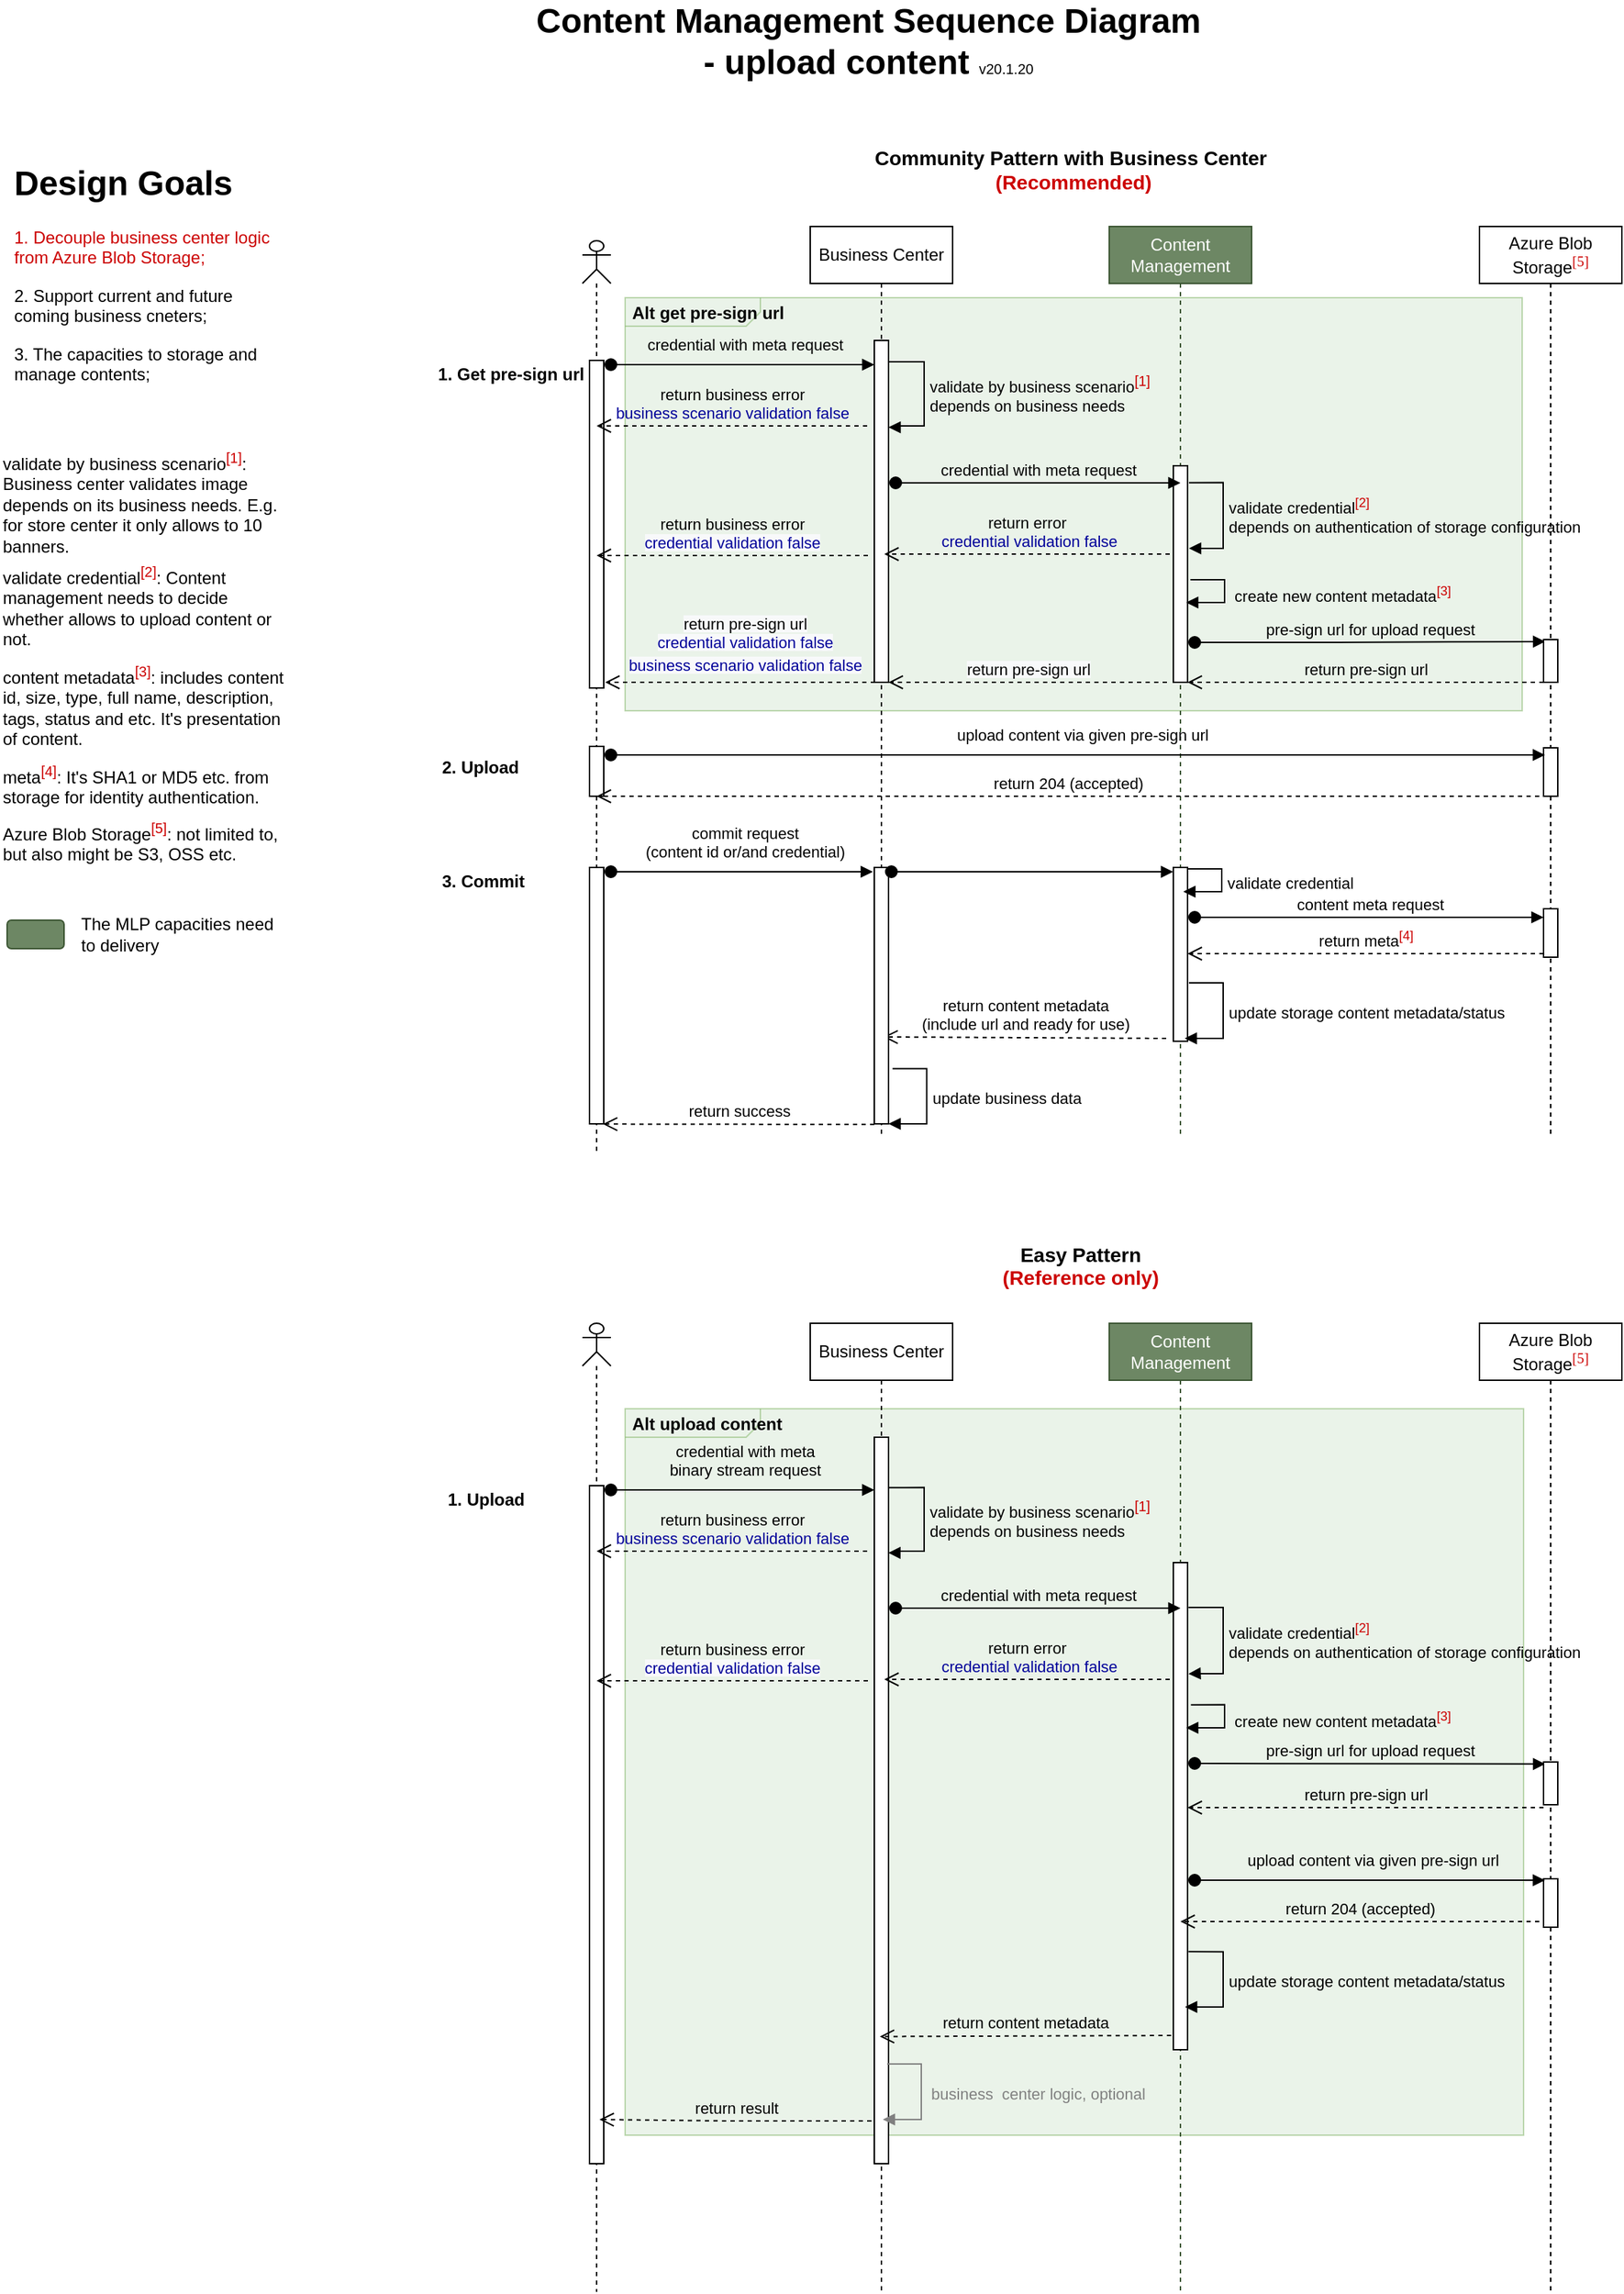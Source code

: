 <mxfile version="12.5.5" type="github">
  <diagram id="Se-Glehy01dl6wNR-q-G" name="Uploading User Case">
    <mxGraphModel dx="4047" dy="946" grid="1" gridSize="10" guides="1" tooltips="1" connect="1" arrows="1" fold="1" page="1" pageScale="1" pageWidth="827" pageHeight="1169" math="0" shadow="0">
      <root>
        <mxCell id="0"/>
        <mxCell id="1" parent="0"/>
        <mxCell id="lDLZ59sCFjgZFas71iTA-26" value="&lt;p style=&quot;margin: 0px ; margin-top: 4px ; margin-left: 5px ; text-align: left&quot;&gt;&lt;b&gt;Alt&lt;/b&gt; &lt;b&gt;get pre-sign url&lt;/b&gt;&lt;/p&gt;" style="html=1;shape=mxgraph.sysml.package;overflow=fill;labelX=95;align=left;spacingLeft=5;verticalAlign=top;spacingTop=-3;fillColor=#d5e8d4;strokeColor=#82b366;opacity=50;" parent="1" vertex="1">
          <mxGeometry x="-2021" y="260" width="630" height="290" as="geometry"/>
        </mxCell>
        <mxCell id="fI2PRTh5zaHvBNYzc2sx-4" value="Content Management" style="shape=umlLifeline;perimeter=lifelinePerimeter;whiteSpace=wrap;html=1;container=1;collapsible=0;recursiveResize=0;outlineConnect=0;fillColor=#6d8764;strokeColor=#3A5431;fontColor=#ffffff;" parent="1" vertex="1">
          <mxGeometry x="-1681" y="210" width="100" height="640" as="geometry"/>
        </mxCell>
        <mxCell id="fI2PRTh5zaHvBNYzc2sx-18" value="" style="html=1;points=[];perimeter=orthogonalPerimeter;" parent="fI2PRTh5zaHvBNYzc2sx-4" vertex="1">
          <mxGeometry x="45" y="168" width="10" height="152" as="geometry"/>
        </mxCell>
        <mxCell id="lDLZ59sCFjgZFas71iTA-8" value="pre-sign url for upload request" style="html=1;verticalAlign=bottom;startArrow=oval;startFill=1;endArrow=block;startSize=8;labelBackgroundColor=none;entryX=0.116;entryY=0.047;entryDx=0;entryDy=0;entryPerimeter=0;" parent="fI2PRTh5zaHvBNYzc2sx-4" target="lDLZ59sCFjgZFas71iTA-6" edge="1">
          <mxGeometry width="60" relative="1" as="geometry">
            <mxPoint x="60" y="292" as="sourcePoint"/>
            <mxPoint x="309.5" y="292" as="targetPoint"/>
            <Array as="points">
              <mxPoint x="150.5" y="292"/>
            </Array>
          </mxGeometry>
        </mxCell>
        <mxCell id="fI2PRTh5zaHvBNYzc2sx-2" value="" style="shape=umlLifeline;participant=umlActor;perimeter=lifelinePerimeter;whiteSpace=wrap;html=1;container=1;collapsible=0;recursiveResize=0;verticalAlign=top;spacingTop=36;labelBackgroundColor=#ffffff;outlineConnect=0;size=30;" parent="1" vertex="1">
          <mxGeometry x="-2051" y="220" width="20" height="640" as="geometry"/>
        </mxCell>
        <mxCell id="lDLZ59sCFjgZFas71iTA-12" value="" style="html=1;points=[];perimeter=orthogonalPerimeter;align=left;" parent="fI2PRTh5zaHvBNYzc2sx-2" vertex="1">
          <mxGeometry x="5" y="355" width="10" height="35" as="geometry"/>
        </mxCell>
        <mxCell id="lDLZ59sCFjgZFas71iTA-16" value="" style="html=1;points=[];perimeter=orthogonalPerimeter;align=left;" parent="fI2PRTh5zaHvBNYzc2sx-2" vertex="1">
          <mxGeometry x="5" y="440" width="10" height="180" as="geometry"/>
        </mxCell>
        <mxCell id="fI2PRTh5zaHvBNYzc2sx-3" value="Business Center" style="shape=umlLifeline;perimeter=lifelinePerimeter;whiteSpace=wrap;html=1;container=1;collapsible=0;recursiveResize=0;outlineConnect=0;" parent="1" vertex="1">
          <mxGeometry x="-1891" y="210" width="100" height="640" as="geometry"/>
        </mxCell>
        <mxCell id="fI2PRTh5zaHvBNYzc2sx-9" value="" style="html=1;points=[];perimeter=orthogonalPerimeter;" parent="fI2PRTh5zaHvBNYzc2sx-3" vertex="1">
          <mxGeometry x="45" y="80" width="10" height="240" as="geometry"/>
        </mxCell>
        <mxCell id="fI2PRTh5zaHvBNYzc2sx-5" value="Azure Blob Storage&lt;sup style=&quot;color: rgb(0 , 0 , 0) ; font-family: &amp;#34;quot&amp;#34; ; font-style: normal ; font-variant: normal ; font-weight: 400 ; letter-spacing: normal ; text-align: left ; text-decoration: none ; text-indent: 0px ; text-transform: none ; white-space: nowrap ; word-spacing: 0px&quot;&gt;&lt;font color=&quot;#cc0000&quot;&gt;[5]&lt;/font&gt;&lt;/sup&gt;" style="shape=umlLifeline;perimeter=lifelinePerimeter;whiteSpace=wrap;html=1;container=1;collapsible=0;recursiveResize=0;outlineConnect=0;" parent="1" vertex="1">
          <mxGeometry x="-1421" y="210" width="100" height="640" as="geometry"/>
        </mxCell>
        <mxCell id="lDLZ59sCFjgZFas71iTA-6" value="" style="html=1;points=[];perimeter=orthogonalPerimeter;" parent="fI2PRTh5zaHvBNYzc2sx-5" vertex="1">
          <mxGeometry x="45" y="290" width="10" height="30" as="geometry"/>
        </mxCell>
        <mxCell id="lDLZ59sCFjgZFas71iTA-13" value="" style="html=1;points=[];perimeter=orthogonalPerimeter;" parent="fI2PRTh5zaHvBNYzc2sx-5" vertex="1">
          <mxGeometry x="45" y="366" width="10" height="34" as="geometry"/>
        </mxCell>
        <mxCell id="lDLZ59sCFjgZFas71iTA-20" value="" style="html=1;points=[];perimeter=orthogonalPerimeter;" parent="fI2PRTh5zaHvBNYzc2sx-5" vertex="1">
          <mxGeometry x="45" y="479" width="10" height="34" as="geometry"/>
        </mxCell>
        <mxCell id="fI2PRTh5zaHvBNYzc2sx-7" value="&lt;font&gt;&lt;span style=&quot;font-weight: bold ; font-size: 24px&quot;&gt;Content Management Sequence Diagram&lt;/span&gt;&lt;br&gt;&lt;span style=&quot;font-weight: bold ; font-size: 24px&quot;&gt;- upload content &lt;/span&gt;&lt;font style=&quot;font-size: 10px&quot;&gt;v20.1.20&lt;/font&gt;&lt;br&gt;&lt;/font&gt;" style="text;html=1;strokeColor=none;fillColor=none;align=center;verticalAlign=middle;whiteSpace=wrap;rounded=0;" parent="1" vertex="1">
          <mxGeometry x="-2110" y="70" width="520" height="20" as="geometry"/>
        </mxCell>
        <mxCell id="fI2PRTh5zaHvBNYzc2sx-8" value="credential with meta request" style="html=1;verticalAlign=bottom;startArrow=oval;startFill=1;endArrow=block;startSize=8;labelBackgroundColor=none;" parent="1" target="fI2PRTh5zaHvBNYzc2sx-9" edge="1">
          <mxGeometry x="0.005" y="5" width="60" relative="1" as="geometry">
            <mxPoint x="-2031" y="307" as="sourcePoint"/>
            <mxPoint x="-1849" y="307" as="targetPoint"/>
            <Array as="points">
              <mxPoint x="-1947" y="307"/>
            </Array>
            <mxPoint x="1" as="offset"/>
          </mxGeometry>
        </mxCell>
        <mxCell id="fI2PRTh5zaHvBNYzc2sx-16" value="validate by business scenario&lt;sup&gt;&lt;font color=&quot;#cc0000&quot; style=&quot;font-size: 10px&quot;&gt;[1]&lt;/font&gt;&lt;/sup&gt;&amp;nbsp;&lt;br&gt;depends on business needs&amp;nbsp;" style="edgeStyle=orthogonalEdgeStyle;html=1;align=left;spacingLeft=2;endArrow=block;rounded=0;labelBackgroundColor=none;" parent="1" edge="1">
          <mxGeometry relative="1" as="geometry">
            <mxPoint x="-1836" y="305" as="sourcePoint"/>
            <Array as="points">
              <mxPoint x="-1811" y="305"/>
              <mxPoint x="-1811" y="350"/>
              <mxPoint x="-1831" y="350"/>
              <mxPoint x="-1831" y="351"/>
            </Array>
            <mxPoint x="-1836" y="351" as="targetPoint"/>
          </mxGeometry>
        </mxCell>
        <mxCell id="fI2PRTh5zaHvBNYzc2sx-17" value="credential with meta request" style="html=1;verticalAlign=bottom;startArrow=oval;startFill=1;endArrow=block;startSize=8;labelBackgroundColor=none;" parent="1" edge="1">
          <mxGeometry width="60" relative="1" as="geometry">
            <mxPoint x="-1831" y="390" as="sourcePoint"/>
            <mxPoint x="-1631" y="390" as="targetPoint"/>
            <Array as="points">
              <mxPoint x="-1740.5" y="390"/>
            </Array>
          </mxGeometry>
        </mxCell>
        <mxCell id="fI2PRTh5zaHvBNYzc2sx-20" value="validate credential&lt;sup&gt;&lt;font color=&quot;#cc0000&quot;&gt;[2]&lt;/font&gt;&lt;/sup&gt;&amp;nbsp;&lt;br&gt;depends on authentication of storage configuration&amp;nbsp;" style="edgeStyle=orthogonalEdgeStyle;html=1;align=left;spacingLeft=2;endArrow=block;rounded=0;labelBackgroundColor=none;" parent="1" edge="1">
          <mxGeometry relative="1" as="geometry">
            <mxPoint x="-1624.997" y="389.833" as="sourcePoint"/>
            <Array as="points">
              <mxPoint x="-1601" y="390"/>
              <mxPoint x="-1601" y="436"/>
              <mxPoint x="-1621" y="436"/>
            </Array>
            <mxPoint x="-1625" y="436" as="targetPoint"/>
          </mxGeometry>
        </mxCell>
        <mxCell id="fI2PRTh5zaHvBNYzc2sx-21" value="return error&lt;br&gt;&amp;nbsp;&lt;font color=&quot;#000099&quot;&gt;credential validation false&lt;/font&gt;" style="html=1;verticalAlign=bottom;endArrow=open;dashed=1;endSize=8;labelBackgroundColor=none;" parent="1" edge="1">
          <mxGeometry relative="1" as="geometry">
            <mxPoint x="-1638.5" y="440" as="sourcePoint"/>
            <mxPoint x="-1839" y="440" as="targetPoint"/>
          </mxGeometry>
        </mxCell>
        <mxCell id="fI2PRTh5zaHvBNYzc2sx-24" value="&lt;span style=&quot;display: inline ; float: none ; background-color: rgb(248 , 249 , 250) ; color: rgb(0 , 0 , 0) ; font-family: &amp;#34;helvetica&amp;#34; ; font-size: 11px ; font-style: normal ; font-variant: normal ; font-weight: normal ; letter-spacing: normal ; line-height: 1.2 ; overflow-wrap: normal ; text-align: center ; text-decoration: none ; text-indent: 0px ; text-transform: none ; white-space: nowrap ; word-spacing: 0px&quot;&gt;return pre-sign url&lt;/span&gt;" style="html=1;verticalAlign=bottom;endArrow=open;dashed=1;endSize=8;labelBackgroundColor=none;" parent="1" edge="1">
          <mxGeometry relative="1" as="geometry">
            <mxPoint x="-1640.5" y="530" as="sourcePoint"/>
            <mxPoint x="-1836" y="530" as="targetPoint"/>
          </mxGeometry>
        </mxCell>
        <mxCell id="fI2PRTh5zaHvBNYzc2sx-25" value="&amp;nbsp;create new content metadata&lt;sup style=&quot;color: rgb(0 , 0 , 0) ; font-family: &amp;#34;helvetica&amp;#34; ; font-size: 9.13px ; font-style: normal ; font-variant: normal ; font-weight: 400 ; letter-spacing: normal ; text-align: left ; text-decoration: none ; text-indent: 0px ; text-transform: none ; white-space: nowrap ; word-spacing: 0px&quot;&gt;&lt;font color=&quot;#cc0000&quot;&gt;[3]&lt;/font&gt;&lt;/sup&gt;" style="edgeStyle=orthogonalEdgeStyle;html=1;align=left;spacingLeft=2;endArrow=block;rounded=0;labelBackgroundColor=none;" parent="1" edge="1">
          <mxGeometry relative="1" as="geometry">
            <mxPoint x="-1624" y="458" as="sourcePoint"/>
            <Array as="points">
              <mxPoint x="-1600" y="458"/>
              <mxPoint x="-1600" y="474"/>
              <mxPoint x="-1627" y="474"/>
            </Array>
            <mxPoint x="-1627" y="474" as="targetPoint"/>
          </mxGeometry>
        </mxCell>
        <mxCell id="PvR2-Of-hzqEuAxM7F6R-1" value="validate by business scenario&lt;sup&gt;&lt;font color=&quot;#cc0000&quot;&gt;[1]&lt;/font&gt;&lt;/sup&gt;: Business center validates image depends on its business needs. E.g. for store center it only allows to 10 banners.&amp;nbsp;" style="text;html=1;whiteSpace=wrap;" parent="1" vertex="1">
          <mxGeometry x="-2460" y="360" width="200" height="80" as="geometry"/>
        </mxCell>
        <mxCell id="PvR2-Of-hzqEuAxM7F6R-2" value="validate credential&lt;sup&gt;&lt;font color=&quot;#cc0000&quot;&gt;[2]&lt;/font&gt;&lt;/sup&gt;: Content management needs to decide whether allows to upload content or not." style="text;html=1;whiteSpace=wrap;" parent="1" vertex="1">
          <mxGeometry x="-2460" y="440" width="200" height="80" as="geometry"/>
        </mxCell>
        <mxCell id="U4m3X5Pd-2RmzHpy8CRf-1" value="&lt;h1&gt;Design Goals&lt;/h1&gt;&lt;p&gt;&lt;font color=&quot;#cc0000&quot;&gt;1. Decouple business center logic from Azure Blob Storage;&lt;/font&gt;&lt;/p&gt;&lt;p&gt;2. Support current and future coming business cneters; &amp;nbsp;&lt;/p&gt;&lt;p&gt;3. The capacities to storage and manage contents;&lt;/p&gt;" style="text;html=1;strokeColor=none;fillColor=none;spacing=5;spacingTop=-20;whiteSpace=wrap;overflow=hidden;rounded=0;" parent="1" vertex="1">
          <mxGeometry x="-2455" y="160" width="190" height="170" as="geometry"/>
        </mxCell>
        <mxCell id="U4m3X5Pd-2RmzHpy8CRf-2" value="" style="rounded=1;whiteSpace=wrap;html=1;fillColor=#6d8764;strokeColor=#3A5431;fontColor=#ffffff;" parent="1" vertex="1">
          <mxGeometry x="-2455" y="697" width="40" height="20" as="geometry"/>
        </mxCell>
        <mxCell id="U4m3X5Pd-2RmzHpy8CRf-3" value="The MLP capacities need to delivery" style="text;html=1;strokeColor=none;fillColor=none;align=left;verticalAlign=middle;whiteSpace=wrap;rounded=0;" parent="1" vertex="1">
          <mxGeometry x="-2405" y="692" width="150" height="30" as="geometry"/>
        </mxCell>
        <mxCell id="lDLZ59sCFjgZFas71iTA-5" value="" style="html=1;points=[];perimeter=orthogonalPerimeter;align=left;" parent="1" vertex="1">
          <mxGeometry x="-2046" y="304" width="10" height="230" as="geometry"/>
        </mxCell>
        <mxCell id="lDLZ59sCFjgZFas71iTA-9" value="return pre-sign url" style="html=1;verticalAlign=bottom;endArrow=open;dashed=1;endSize=8;labelBackgroundColor=none;" parent="1" edge="1">
          <mxGeometry relative="1" as="geometry">
            <mxPoint x="-1376" y="530" as="sourcePoint"/>
            <mxPoint x="-1626" y="530" as="targetPoint"/>
          </mxGeometry>
        </mxCell>
        <mxCell id="lDLZ59sCFjgZFas71iTA-10" value="&lt;span style=&quot;display: inline ; float: none ; background-color: rgb(248 , 249 , 250) ; color: rgb(0 , 0 , 0) ; font-family: &amp;#34;helvetica&amp;#34; ; font-size: 11px ; font-style: normal ; font-variant: normal ; font-weight: normal ; letter-spacing: normal ; line-height: 1.2 ; overflow-wrap: normal ; text-align: center ; text-decoration: none ; text-indent: 0px ; text-transform: none ; white-space: nowrap ; word-spacing: 0px&quot;&gt;return pre-sign url&lt;br&gt;&lt;span style=&quot;display: inline ; float: none ; background-color: rgb(248 , 249 , 250) ; color: rgb(0 , 0 , 0) ; font-family: &amp;#34;helvetica&amp;#34; ; font-size: 11px ; font-style: normal ; font-variant: normal ; font-weight: normal ; letter-spacing: normal ; line-height: 1.2 ; overflow-wrap: normal ; text-align: center ; text-decoration: none ; text-indent: 0px ; text-transform: none ; white-space: nowrap ; word-spacing: 0px&quot;&gt;&lt;font color=&quot;#000099&quot;&gt;credential validation false&lt;/font&gt;&lt;br&gt;&lt;span style=&quot;display: inline ; float: none ; background-color: rgb(248 , 249 , 250) ; color: rgb(0 , 0 , 153) ; font-family: &amp;#34;helvetica&amp;#34; ; font-size: 11px ; font-style: normal ; font-variant: normal ; font-weight: 400 ; letter-spacing: normal ; text-align: center ; text-decoration: none ; text-indent: 0px ; text-transform: none ; white-space: nowrap ; word-spacing: 0px&quot;&gt;business scenario validation false&lt;/span&gt;&lt;/span&gt;&lt;b&gt;&lt;/b&gt;&lt;i&gt;&lt;/i&gt;&lt;u&gt;&lt;/u&gt;&lt;sub&gt;&lt;/sub&gt;&lt;sup&gt;&lt;/sup&gt;&lt;strike&gt;&lt;/strike&gt;&lt;br&gt;&lt;/span&gt;" style="html=1;verticalAlign=bottom;endArrow=open;dashed=1;endSize=8;labelBackgroundColor=none;" parent="1" edge="1">
          <mxGeometry relative="1" as="geometry">
            <mxPoint x="-1839.5" y="530" as="sourcePoint"/>
            <mxPoint x="-2035" y="530" as="targetPoint"/>
          </mxGeometry>
        </mxCell>
        <mxCell id="lDLZ59sCFjgZFas71iTA-14" value="upload content via given pre-sign url" style="html=1;verticalAlign=bottom;startArrow=oval;startFill=1;endArrow=block;startSize=8;labelBackgroundColor=none;" parent="1" edge="1">
          <mxGeometry x="0.005" y="5" width="60" relative="1" as="geometry">
            <mxPoint x="-2031" y="581" as="sourcePoint"/>
            <mxPoint x="-1375" y="581" as="targetPoint"/>
            <Array as="points"/>
            <mxPoint x="1" as="offset"/>
          </mxGeometry>
        </mxCell>
        <mxCell id="lDLZ59sCFjgZFas71iTA-15" value="return 204 (accepted)" style="html=1;verticalAlign=bottom;endArrow=open;dashed=1;endSize=8;labelBackgroundColor=none;" parent="1" edge="1">
          <mxGeometry relative="1" as="geometry">
            <mxPoint x="-1379" y="610" as="sourcePoint"/>
            <mxPoint x="-2041" y="610" as="targetPoint"/>
          </mxGeometry>
        </mxCell>
        <mxCell id="lDLZ59sCFjgZFas71iTA-17" value="" style="html=1;points=[];perimeter=orthogonalPerimeter;" parent="1" vertex="1">
          <mxGeometry x="-1636" y="660" width="10" height="122" as="geometry"/>
        </mxCell>
        <mxCell id="lDLZ59sCFjgZFas71iTA-18" value="commit request&lt;br&gt;(content id or/and credential)" style="html=1;verticalAlign=bottom;startArrow=oval;startFill=1;endArrow=block;startSize=8;labelBackgroundColor=none;" parent="1" edge="1">
          <mxGeometry x="0.005" y="5" width="60" relative="1" as="geometry">
            <mxPoint x="-2031" y="663" as="sourcePoint"/>
            <mxPoint x="-1847" y="663" as="targetPoint"/>
            <Array as="points"/>
            <mxPoint x="1" as="offset"/>
          </mxGeometry>
        </mxCell>
        <mxCell id="lDLZ59sCFjgZFas71iTA-19" value="validate credential" style="edgeStyle=orthogonalEdgeStyle;html=1;align=left;spacingLeft=2;endArrow=block;rounded=0;labelBackgroundColor=none;" parent="1" edge="1">
          <mxGeometry relative="1" as="geometry">
            <mxPoint x="-1626" y="661" as="sourcePoint"/>
            <Array as="points">
              <mxPoint x="-1602" y="661"/>
              <mxPoint x="-1602" y="677"/>
              <mxPoint x="-1629" y="677"/>
            </Array>
            <mxPoint x="-1629" y="677" as="targetPoint"/>
          </mxGeometry>
        </mxCell>
        <mxCell id="lDLZ59sCFjgZFas71iTA-21" value="content meta request" style="html=1;verticalAlign=bottom;startArrow=oval;startFill=1;endArrow=block;startSize=8;labelBackgroundColor=none;" parent="1" edge="1">
          <mxGeometry width="60" relative="1" as="geometry">
            <mxPoint x="-1621" y="695" as="sourcePoint"/>
            <mxPoint x="-1376" y="695" as="targetPoint"/>
            <Array as="points">
              <mxPoint x="-1535" y="695"/>
            </Array>
          </mxGeometry>
        </mxCell>
        <mxCell id="lDLZ59sCFjgZFas71iTA-22" value="return meta&lt;sup style=&quot;color: rgb(0 , 0 , 0) ; font-family: &amp;#34;helvetica&amp;#34; ; font-size: 9.13px ; font-style: normal ; font-variant: normal ; font-weight: 400 ; letter-spacing: normal ; text-align: left ; text-decoration: none ; text-indent: 0px ; text-transform: none ; white-space: nowrap ; word-spacing: 0px&quot;&gt;&lt;font color=&quot;#cc0000&quot;&gt;[4]&lt;/font&gt;&lt;/sup&gt;" style="html=1;verticalAlign=bottom;endArrow=open;dashed=1;endSize=8;labelBackgroundColor=none;" parent="1" edge="1">
          <mxGeometry relative="1" as="geometry">
            <mxPoint x="-1376" y="720.5" as="sourcePoint"/>
            <mxPoint x="-1626" y="720.5" as="targetPoint"/>
          </mxGeometry>
        </mxCell>
        <mxCell id="lDLZ59sCFjgZFas71iTA-23" value="update storage content metadata/status" style="edgeStyle=orthogonalEdgeStyle;html=1;align=left;spacingLeft=2;endArrow=block;rounded=0;labelBackgroundColor=none;" parent="1" edge="1">
          <mxGeometry relative="1" as="geometry">
            <mxPoint x="-1625" y="741" as="sourcePoint"/>
            <Array as="points">
              <mxPoint x="-1601" y="741"/>
              <mxPoint x="-1601" y="780"/>
              <mxPoint x="-1628" y="780"/>
            </Array>
            <mxPoint x="-1628" y="780" as="targetPoint"/>
          </mxGeometry>
        </mxCell>
        <mxCell id="lDLZ59sCFjgZFas71iTA-24" value="return content metadata &lt;br&gt;(include url and ready for use)" style="html=1;verticalAlign=bottom;endArrow=open;dashed=1;endSize=8;labelBackgroundColor=none;entryX=0.638;entryY=0.661;entryDx=0;entryDy=0;entryPerimeter=0;" parent="1" target="pAsI2F2GM8RguV5AZ2Ct-1" edge="1">
          <mxGeometry relative="1" as="geometry">
            <mxPoint x="-1641" y="780" as="sourcePoint"/>
            <mxPoint x="-1833" y="780" as="targetPoint"/>
            <Array as="points"/>
          </mxGeometry>
        </mxCell>
        <mxCell id="lDLZ59sCFjgZFas71iTA-27" value="&lt;b&gt;1. Get pre-sign url&lt;/b&gt;" style="text;html=1;strokeColor=none;fillColor=none;align=center;verticalAlign=middle;whiteSpace=wrap;rounded=0;opacity=50;" parent="1" vertex="1">
          <mxGeometry x="-2156" y="304" width="110" height="20" as="geometry"/>
        </mxCell>
        <mxCell id="lDLZ59sCFjgZFas71iTA-28" value="&lt;b&gt;2. Upload&lt;/b&gt;" style="text;html=1;strokeColor=none;fillColor=none;align=center;verticalAlign=middle;whiteSpace=wrap;rounded=0;opacity=50;" parent="1" vertex="1">
          <mxGeometry x="-2160" y="580" width="75" height="20" as="geometry"/>
        </mxCell>
        <mxCell id="lDLZ59sCFjgZFas71iTA-29" value="&lt;b&gt;3. Commit&lt;/b&gt;" style="text;html=1;strokeColor=none;fillColor=none;align=center;verticalAlign=middle;whiteSpace=wrap;rounded=0;opacity=50;" parent="1" vertex="1">
          <mxGeometry x="-2158" y="660" width="75" height="20" as="geometry"/>
        </mxCell>
        <mxCell id="lDLZ59sCFjgZFas71iTA-30" value="content metadata&lt;sup&gt;&lt;font color=&quot;#cc0000&quot;&gt;[3]&lt;/font&gt;&lt;/sup&gt;: includes content id, size, type, full name, description, tags, status and etc. It&#39;s presentation of content." style="text;html=1;whiteSpace=wrap;" parent="1" vertex="1">
          <mxGeometry x="-2460" y="510" width="200" height="80" as="geometry"/>
        </mxCell>
        <mxCell id="lDLZ59sCFjgZFas71iTA-31" value="meta&lt;sup&gt;&lt;font color=&quot;#cc0000&quot;&gt;[4]&lt;/font&gt;&lt;/sup&gt;: It&#39;s SHA1 or MD5 etc. from storage for identity authentication." style="text;html=1;whiteSpace=wrap;" parent="1" vertex="1">
          <mxGeometry x="-2460" y="580" width="200" height="50" as="geometry"/>
        </mxCell>
        <mxCell id="lDLZ59sCFjgZFas71iTA-33" value="Azure Blob Storage&lt;sup&gt;&lt;font color=&quot;#cc0000&quot;&gt;[5]&lt;/font&gt;&lt;/sup&gt;: not limited to, but also might be S3, OSS etc. " style="text;html=1;whiteSpace=wrap;" parent="1" vertex="1">
          <mxGeometry x="-2460" y="620" width="200" height="50" as="geometry"/>
        </mxCell>
        <mxCell id="Z2Z2UFhDQ-YUkHnf_ntr-1" value="&lt;p style=&quot;margin: 0px ; margin-top: 4px ; margin-left: 5px ; text-align: left&quot;&gt;&lt;b&gt;Alt&lt;/b&gt; &lt;b&gt;upload content&lt;/b&gt;&lt;/p&gt;" style="html=1;shape=mxgraph.sysml.package;overflow=fill;labelX=95;align=left;spacingLeft=5;verticalAlign=top;spacingTop=-3;fillColor=#d5e8d4;strokeColor=#82b366;opacity=50;" parent="1" vertex="1">
          <mxGeometry x="-2021" y="1040" width="631" height="510" as="geometry"/>
        </mxCell>
        <mxCell id="Z2Z2UFhDQ-YUkHnf_ntr-2" value="Content Management" style="shape=umlLifeline;perimeter=lifelinePerimeter;whiteSpace=wrap;html=1;container=1;collapsible=0;recursiveResize=0;outlineConnect=0;fillColor=#6d8764;strokeColor=#3A5431;fontColor=#ffffff;" parent="1" vertex="1">
          <mxGeometry x="-1681" y="980" width="100" height="680" as="geometry"/>
        </mxCell>
        <mxCell id="Z2Z2UFhDQ-YUkHnf_ntr-3" value="" style="html=1;points=[];perimeter=orthogonalPerimeter;" parent="Z2Z2UFhDQ-YUkHnf_ntr-2" vertex="1">
          <mxGeometry x="45" y="168" width="10" height="342" as="geometry"/>
        </mxCell>
        <mxCell id="Z2Z2UFhDQ-YUkHnf_ntr-4" value="pre-sign url for upload request" style="html=1;verticalAlign=bottom;startArrow=oval;startFill=1;endArrow=block;startSize=8;labelBackgroundColor=none;entryX=0.116;entryY=0.047;entryDx=0;entryDy=0;entryPerimeter=0;" parent="Z2Z2UFhDQ-YUkHnf_ntr-2" target="Z2Z2UFhDQ-YUkHnf_ntr-11" edge="1">
          <mxGeometry width="60" relative="1" as="geometry">
            <mxPoint x="60" y="309" as="sourcePoint"/>
            <mxPoint x="309.5" y="292" as="targetPoint"/>
            <Array as="points"/>
          </mxGeometry>
        </mxCell>
        <mxCell id="Z2Z2UFhDQ-YUkHnf_ntr-5" value="" style="shape=umlLifeline;participant=umlActor;perimeter=lifelinePerimeter;whiteSpace=wrap;html=1;container=1;collapsible=0;recursiveResize=0;verticalAlign=top;spacingTop=36;labelBackgroundColor=#ffffff;outlineConnect=0;size=30;" parent="1" vertex="1">
          <mxGeometry x="-2051" y="980" width="20" height="680" as="geometry"/>
        </mxCell>
        <mxCell id="Z2Z2UFhDQ-YUkHnf_ntr-8" value="Business Center" style="shape=umlLifeline;perimeter=lifelinePerimeter;whiteSpace=wrap;html=1;container=1;collapsible=0;recursiveResize=0;outlineConnect=0;" parent="1" vertex="1">
          <mxGeometry x="-1891" y="980" width="100" height="680" as="geometry"/>
        </mxCell>
        <mxCell id="Z2Z2UFhDQ-YUkHnf_ntr-9" value="" style="html=1;points=[];perimeter=orthogonalPerimeter;" parent="Z2Z2UFhDQ-YUkHnf_ntr-8" vertex="1">
          <mxGeometry x="45" y="80" width="10" height="510" as="geometry"/>
        </mxCell>
        <mxCell id="Z2Z2UFhDQ-YUkHnf_ntr-10" value="Azure Blob Storage&lt;sup style=&quot;color: rgb(0 , 0 , 0) ; font-family: &amp;#34;quot&amp;#34; ; font-style: normal ; font-variant: normal ; font-weight: 400 ; letter-spacing: normal ; text-align: left ; text-decoration: none ; text-indent: 0px ; text-transform: none ; white-space: nowrap ; word-spacing: 0px&quot;&gt;&lt;font color=&quot;#cc0000&quot;&gt;[5]&lt;/font&gt;&lt;/sup&gt;" style="shape=umlLifeline;perimeter=lifelinePerimeter;whiteSpace=wrap;html=1;container=1;collapsible=0;recursiveResize=0;outlineConnect=0;" parent="1" vertex="1">
          <mxGeometry x="-1421" y="980" width="100" height="680" as="geometry"/>
        </mxCell>
        <mxCell id="Z2Z2UFhDQ-YUkHnf_ntr-11" value="" style="html=1;points=[];perimeter=orthogonalPerimeter;" parent="Z2Z2UFhDQ-YUkHnf_ntr-10" vertex="1">
          <mxGeometry x="45" y="308" width="10" height="30" as="geometry"/>
        </mxCell>
        <mxCell id="Z2Z2UFhDQ-YUkHnf_ntr-12" value="" style="html=1;points=[];perimeter=orthogonalPerimeter;" parent="Z2Z2UFhDQ-YUkHnf_ntr-10" vertex="1">
          <mxGeometry x="45" y="390" width="10" height="34" as="geometry"/>
        </mxCell>
        <mxCell id="Z2Z2UFhDQ-YUkHnf_ntr-14" value="credential with meta&lt;br&gt;binary stream request" style="html=1;verticalAlign=bottom;startArrow=oval;startFill=1;endArrow=block;startSize=8;labelBackgroundColor=none;" parent="1" target="Z2Z2UFhDQ-YUkHnf_ntr-9" edge="1">
          <mxGeometry x="0.005" y="5" width="60" relative="1" as="geometry">
            <mxPoint x="-2031" y="1097" as="sourcePoint"/>
            <mxPoint x="-1849" y="1097" as="targetPoint"/>
            <Array as="points">
              <mxPoint x="-1947" y="1097"/>
            </Array>
            <mxPoint x="1" as="offset"/>
          </mxGeometry>
        </mxCell>
        <mxCell id="Z2Z2UFhDQ-YUkHnf_ntr-16" value="validate by business scenario&lt;sup&gt;&lt;font color=&quot;#cc0000&quot; style=&quot;font-size: 10px&quot;&gt;[1]&lt;/font&gt;&lt;/sup&gt;&amp;nbsp;&lt;br&gt;depends on business needs&amp;nbsp;" style="edgeStyle=orthogonalEdgeStyle;html=1;align=left;spacingLeft=2;endArrow=block;rounded=0;labelBackgroundColor=none;" parent="1" edge="1">
          <mxGeometry relative="1" as="geometry">
            <mxPoint x="-1836.167" y="1095.333" as="sourcePoint"/>
            <Array as="points">
              <mxPoint x="-1811" y="1095"/>
              <mxPoint x="-1811" y="1140"/>
              <mxPoint x="-1831" y="1140"/>
              <mxPoint x="-1831" y="1141"/>
            </Array>
            <mxPoint x="-1836.167" y="1141.167" as="targetPoint"/>
          </mxGeometry>
        </mxCell>
        <mxCell id="Z2Z2UFhDQ-YUkHnf_ntr-17" value="credential with meta request" style="html=1;verticalAlign=bottom;startArrow=oval;startFill=1;endArrow=block;startSize=8;labelBackgroundColor=none;" parent="1" edge="1">
          <mxGeometry width="60" relative="1" as="geometry">
            <mxPoint x="-1831" y="1180" as="sourcePoint"/>
            <mxPoint x="-1631" y="1180" as="targetPoint"/>
            <Array as="points">
              <mxPoint x="-1740.5" y="1180"/>
            </Array>
          </mxGeometry>
        </mxCell>
        <mxCell id="Z2Z2UFhDQ-YUkHnf_ntr-18" value="validate credential&lt;sup&gt;&lt;font color=&quot;#cc0000&quot;&gt;[2]&lt;/font&gt;&lt;/sup&gt;&amp;nbsp;&lt;br&gt;depends on authentication of storage configuration&amp;nbsp;" style="edgeStyle=orthogonalEdgeStyle;html=1;align=left;spacingLeft=2;endArrow=block;rounded=0;labelBackgroundColor=none;" parent="1" edge="1">
          <mxGeometry relative="1" as="geometry">
            <mxPoint x="-1625.333" y="1179.5" as="sourcePoint"/>
            <Array as="points">
              <mxPoint x="-1601" y="1180"/>
              <mxPoint x="-1601" y="1226"/>
              <mxPoint x="-1621" y="1226"/>
            </Array>
            <mxPoint x="-1625.333" y="1226.167" as="targetPoint"/>
          </mxGeometry>
        </mxCell>
        <mxCell id="Z2Z2UFhDQ-YUkHnf_ntr-19" value="return error&lt;br&gt;&amp;nbsp;&lt;font color=&quot;#000099&quot;&gt;credential validation false&lt;/font&gt;" style="html=1;verticalAlign=bottom;endArrow=open;dashed=1;endSize=8;labelBackgroundColor=none;" parent="1" edge="1">
          <mxGeometry relative="1" as="geometry">
            <mxPoint x="-1638.5" y="1230" as="sourcePoint"/>
            <mxPoint x="-1839" y="1230" as="targetPoint"/>
          </mxGeometry>
        </mxCell>
        <mxCell id="Z2Z2UFhDQ-YUkHnf_ntr-21" value="&amp;nbsp;create new content metadata&lt;sup style=&quot;color: rgb(0 , 0 , 0) ; font-family: &amp;#34;helvetica&amp;#34; ; font-size: 9.13px ; font-style: normal ; font-variant: normal ; font-weight: 400 ; letter-spacing: normal ; text-align: left ; text-decoration: none ; text-indent: 0px ; text-transform: none ; white-space: nowrap ; word-spacing: 0px&quot;&gt;&lt;font color=&quot;#cc0000&quot;&gt;[3]&lt;/font&gt;&lt;/sup&gt;" style="edgeStyle=orthogonalEdgeStyle;html=1;align=left;spacingLeft=2;endArrow=block;rounded=0;labelBackgroundColor=none;" parent="1" edge="1">
          <mxGeometry relative="1" as="geometry">
            <mxPoint x="-1623.667" y="1247.833" as="sourcePoint"/>
            <Array as="points">
              <mxPoint x="-1600" y="1248"/>
              <mxPoint x="-1600" y="1264"/>
              <mxPoint x="-1627" y="1264"/>
            </Array>
            <mxPoint x="-1627" y="1263.667" as="targetPoint"/>
          </mxGeometry>
        </mxCell>
        <mxCell id="Z2Z2UFhDQ-YUkHnf_ntr-23" value="" style="html=1;points=[];perimeter=orthogonalPerimeter;align=left;" parent="1" vertex="1">
          <mxGeometry x="-2046" y="1094" width="10" height="476" as="geometry"/>
        </mxCell>
        <mxCell id="Z2Z2UFhDQ-YUkHnf_ntr-24" value="return pre-sign url" style="html=1;verticalAlign=bottom;endArrow=open;dashed=1;endSize=8;labelBackgroundColor=none;" parent="1" edge="1">
          <mxGeometry relative="1" as="geometry">
            <mxPoint x="-1376" y="1320" as="sourcePoint"/>
            <mxPoint x="-1626" y="1320" as="targetPoint"/>
          </mxGeometry>
        </mxCell>
        <mxCell id="Z2Z2UFhDQ-YUkHnf_ntr-26" value="upload content via given pre-sign url" style="html=1;verticalAlign=bottom;startArrow=oval;startFill=1;endArrow=block;startSize=8;labelBackgroundColor=none;" parent="1" edge="1">
          <mxGeometry x="0.005" y="5" width="60" relative="1" as="geometry">
            <mxPoint x="-1621" y="1371" as="sourcePoint"/>
            <mxPoint x="-1375" y="1371" as="targetPoint"/>
            <Array as="points"/>
            <mxPoint x="1" as="offset"/>
          </mxGeometry>
        </mxCell>
        <mxCell id="Z2Z2UFhDQ-YUkHnf_ntr-27" value="return 204 (accepted)" style="html=1;verticalAlign=bottom;endArrow=open;dashed=1;endSize=8;labelBackgroundColor=none;" parent="1" edge="1">
          <mxGeometry relative="1" as="geometry">
            <mxPoint x="-1379" y="1400" as="sourcePoint"/>
            <mxPoint x="-1631" y="1400" as="targetPoint"/>
          </mxGeometry>
        </mxCell>
        <mxCell id="Z2Z2UFhDQ-YUkHnf_ntr-33" value="update storage content metadata/status" style="edgeStyle=orthogonalEdgeStyle;html=1;align=left;spacingLeft=2;endArrow=block;rounded=0;labelBackgroundColor=none;" parent="1" edge="1">
          <mxGeometry relative="1" as="geometry">
            <mxPoint x="-1625.333" y="1421.167" as="sourcePoint"/>
            <Array as="points">
              <mxPoint x="-1601" y="1421"/>
              <mxPoint x="-1601" y="1460"/>
              <mxPoint x="-1628" y="1460"/>
            </Array>
            <mxPoint x="-1627.833" y="1460.333" as="targetPoint"/>
          </mxGeometry>
        </mxCell>
        <mxCell id="Z2Z2UFhDQ-YUkHnf_ntr-34" value="return content metadata" style="html=1;verticalAlign=bottom;endArrow=open;dashed=1;endSize=8;labelBackgroundColor=none;entryX=0.389;entryY=0.825;entryDx=0;entryDy=0;entryPerimeter=0;" parent="1" target="Z2Z2UFhDQ-YUkHnf_ntr-9" edge="1">
          <mxGeometry relative="1" as="geometry">
            <mxPoint x="-1637.55" y="1480" as="sourcePoint"/>
            <mxPoint x="-1831" y="1481" as="targetPoint"/>
          </mxGeometry>
        </mxCell>
        <mxCell id="Z2Z2UFhDQ-YUkHnf_ntr-35" value="&lt;b&gt;1. Upload&lt;/b&gt;" style="text;html=1;strokeColor=none;fillColor=none;align=center;verticalAlign=middle;whiteSpace=wrap;rounded=0;opacity=50;" parent="1" vertex="1">
          <mxGeometry x="-2156" y="1094" width="75" height="20" as="geometry"/>
        </mxCell>
        <mxCell id="Z2Z2UFhDQ-YUkHnf_ntr-38" value="return result" style="html=1;verticalAlign=bottom;endArrow=open;dashed=1;endSize=8;labelBackgroundColor=none;" parent="1" edge="1">
          <mxGeometry relative="1" as="geometry">
            <mxPoint x="-1848" y="1540" as="sourcePoint"/>
            <mxPoint x="-2039" y="1539" as="targetPoint"/>
            <Array as="points">
              <mxPoint x="-1950" y="1540"/>
            </Array>
          </mxGeometry>
        </mxCell>
        <mxCell id="Z2Z2UFhDQ-YUkHnf_ntr-22" value="return business error&lt;br&gt;&lt;span style=&quot;font: 11px / 1.2 &amp;#34;helvetica&amp;#34; ; text-align: center ; text-transform: none ; text-indent: 0px ; letter-spacing: normal ; text-decoration: none ; word-spacing: 0px ; display: inline ; white-space: nowrap ; float: none ; overflow-wrap: normal ; background-color: rgb(248 , 249 , 250)&quot;&gt;&lt;font color=&quot;#000099&quot;&gt;credential validation false&lt;/font&gt;&lt;/span&gt;" style="html=1;verticalAlign=bottom;endArrow=open;dashed=1;endSize=8;labelBackgroundColor=none;" parent="1" edge="1">
          <mxGeometry relative="1" as="geometry">
            <mxPoint x="-1850.5" y="1231" as="sourcePoint"/>
            <mxPoint x="-2041" y="1231" as="targetPoint"/>
          </mxGeometry>
        </mxCell>
        <mxCell id="Z2Z2UFhDQ-YUkHnf_ntr-15" value="return business error &lt;br&gt;&lt;font color=&quot;#000099&quot;&gt;business scenario validation false&lt;/font&gt;" style="html=1;verticalAlign=bottom;endArrow=open;dashed=1;endSize=8;labelBackgroundColor=none;" parent="1" target="Z2Z2UFhDQ-YUkHnf_ntr-5" edge="1">
          <mxGeometry relative="1" as="geometry">
            <mxPoint x="-1851" y="1140" as="sourcePoint"/>
            <mxPoint x="-1931" y="1140" as="targetPoint"/>
          </mxGeometry>
        </mxCell>
        <mxCell id="fI2PRTh5zaHvBNYzc2sx-39" value="return business error&lt;br&gt;&lt;span style=&quot;font: 11px / 1.2 &amp;#34;helvetica&amp;#34; ; text-align: center ; text-transform: none ; text-indent: 0px ; letter-spacing: normal ; text-decoration: none ; word-spacing: 0px ; display: inline ; white-space: nowrap ; float: none ; overflow-wrap: normal ; background-color: rgb(248 , 249 , 250)&quot;&gt;&lt;font color=&quot;#000099&quot;&gt;credential validation false&lt;/font&gt;&lt;/span&gt;" style="html=1;verticalAlign=bottom;endArrow=open;dashed=1;endSize=8;labelBackgroundColor=none;" parent="1" edge="1">
          <mxGeometry relative="1" as="geometry">
            <mxPoint x="-1850.5" y="441" as="sourcePoint"/>
            <mxPoint x="-2041" y="441" as="targetPoint"/>
          </mxGeometry>
        </mxCell>
        <mxCell id="fI2PRTh5zaHvBNYzc2sx-12" value="return business error &lt;br&gt;&lt;font color=&quot;#000099&quot;&gt;business scenario validation false&lt;/font&gt;" style="html=1;verticalAlign=bottom;endArrow=open;dashed=1;endSize=8;labelBackgroundColor=none;" parent="1" target="fI2PRTh5zaHvBNYzc2sx-2" edge="1">
          <mxGeometry relative="1" as="geometry">
            <mxPoint x="-1851" y="350" as="sourcePoint"/>
            <mxPoint x="-1931" y="350" as="targetPoint"/>
          </mxGeometry>
        </mxCell>
        <mxCell id="Z2Z2UFhDQ-YUkHnf_ntr-39" value="&lt;font&gt;&lt;b style=&quot;font-size: 14px&quot;&gt;Community Pattern with Business Center&amp;nbsp;&lt;br&gt;&lt;font color=&quot;#cc0000&quot;&gt;(&lt;/font&gt;&lt;/b&gt;&lt;font color=&quot;#cc0000&quot;&gt;&lt;span style=&quot;font-size: 14px&quot;&gt;&lt;b&gt;Recommended&lt;/b&gt;&lt;/span&gt;&lt;b style=&quot;font-size: 14px&quot;&gt;)&lt;/b&gt;&lt;/font&gt;&lt;/font&gt;" style="text;html=1;strokeColor=none;fillColor=none;align=center;verticalAlign=middle;whiteSpace=wrap;rounded=0;" parent="1" vertex="1">
          <mxGeometry x="-1896" y="160" width="380" height="20" as="geometry"/>
        </mxCell>
        <mxCell id="Z2Z2UFhDQ-YUkHnf_ntr-40" value="&lt;font style=&quot;font-size: 14px&quot;&gt;&lt;b&gt;Easy Pattern&lt;br&gt;&lt;/b&gt;&lt;b&gt;&lt;font color=&quot;#cc0000&quot;&gt;(&lt;/font&gt;&lt;/b&gt;&lt;font color=&quot;#cc0000&quot; style=&quot;font-size: 13.333px&quot;&gt;&lt;span style=&quot;font-size: 14px&quot;&gt;&lt;b&gt;Reference only&lt;/b&gt;&lt;/span&gt;&lt;b style=&quot;font-size: 14px&quot;&gt;)&lt;/b&gt;&lt;/font&gt;&lt;b&gt;&lt;br&gt;&lt;/b&gt;&lt;/font&gt;" style="text;html=1;strokeColor=none;fillColor=none;align=center;verticalAlign=middle;whiteSpace=wrap;rounded=0;" parent="1" vertex="1">
          <mxGeometry x="-1776" y="930" width="150" height="20" as="geometry"/>
        </mxCell>
        <mxCell id="Z2Z2UFhDQ-YUkHnf_ntr-43" value="&lt;font color=&quot;#808080&quot;&gt;&amp;nbsp;business&amp;nbsp; center logic, optional&lt;br&gt;&lt;/font&gt;" style="edgeStyle=orthogonalEdgeStyle;html=1;align=left;spacingLeft=2;endArrow=block;rounded=0;labelBackgroundColor=none;strokeColor=#808080;" parent="1" edge="1">
          <mxGeometry relative="1" as="geometry">
            <mxPoint x="-1837" y="1500" as="sourcePoint"/>
            <Array as="points">
              <mxPoint x="-1813" y="1500"/>
              <mxPoint x="-1813" y="1539"/>
              <mxPoint x="-1840" y="1539"/>
            </Array>
            <mxPoint x="-1840" y="1539" as="targetPoint"/>
          </mxGeometry>
        </mxCell>
        <mxCell id="pAsI2F2GM8RguV5AZ2Ct-1" value="" style="html=1;points=[];perimeter=orthogonalPerimeter;" vertex="1" parent="1">
          <mxGeometry x="-1846" y="660" width="10" height="180" as="geometry"/>
        </mxCell>
        <mxCell id="pAsI2F2GM8RguV5AZ2Ct-3" value="" style="html=1;verticalAlign=bottom;startArrow=oval;startFill=1;endArrow=block;startSize=8;labelBackgroundColor=none;entryX=-0.015;entryY=0.025;entryDx=0;entryDy=0;entryPerimeter=0;" edge="1" parent="1" target="lDLZ59sCFjgZFas71iTA-17">
          <mxGeometry x="0.005" y="5" width="60" relative="1" as="geometry">
            <mxPoint x="-1834" y="663" as="sourcePoint"/>
            <mxPoint x="-1634" y="665" as="targetPoint"/>
            <Array as="points"/>
            <mxPoint x="1" as="offset"/>
          </mxGeometry>
        </mxCell>
        <mxCell id="pAsI2F2GM8RguV5AZ2Ct-4" value="update business data" style="edgeStyle=orthogonalEdgeStyle;html=1;align=left;spacingLeft=2;endArrow=block;rounded=0;labelBackgroundColor=none;" edge="1" parent="1">
          <mxGeometry relative="1" as="geometry">
            <mxPoint x="-1833.2" y="801.2" as="sourcePoint"/>
            <Array as="points">
              <mxPoint x="-1809.2" y="801"/>
              <mxPoint x="-1809.2" y="840"/>
              <mxPoint x="-1836.2" y="840"/>
            </Array>
            <mxPoint x="-1836" y="840" as="targetPoint"/>
          </mxGeometry>
        </mxCell>
        <mxCell id="pAsI2F2GM8RguV5AZ2Ct-5" value="return success" style="html=1;verticalAlign=bottom;endArrow=open;dashed=1;endSize=8;labelBackgroundColor=none;entryX=0.722;entryY=0.969;entryDx=0;entryDy=0;entryPerimeter=0;" edge="1" parent="1" target="fI2PRTh5zaHvBNYzc2sx-2">
          <mxGeometry relative="1" as="geometry">
            <mxPoint x="-1846" y="840.43" as="sourcePoint"/>
            <mxPoint x="-2030" y="840" as="targetPoint"/>
            <Array as="points"/>
          </mxGeometry>
        </mxCell>
      </root>
    </mxGraphModel>
  </diagram>
</mxfile>
